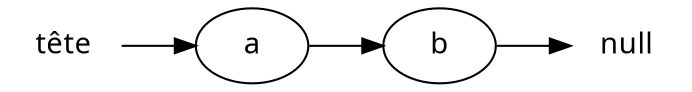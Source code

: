 digraph liste {
    rankdir="LR";
    node [fontname="Courrier"];
    tete [label="tête" shape=plaintext]
    0 [label="a"];
    1 [label="b"];
    null01 [label="null" shape=plaintext]

    tete -> 0;
    0 -> 1;
    1 -> null01;
}
